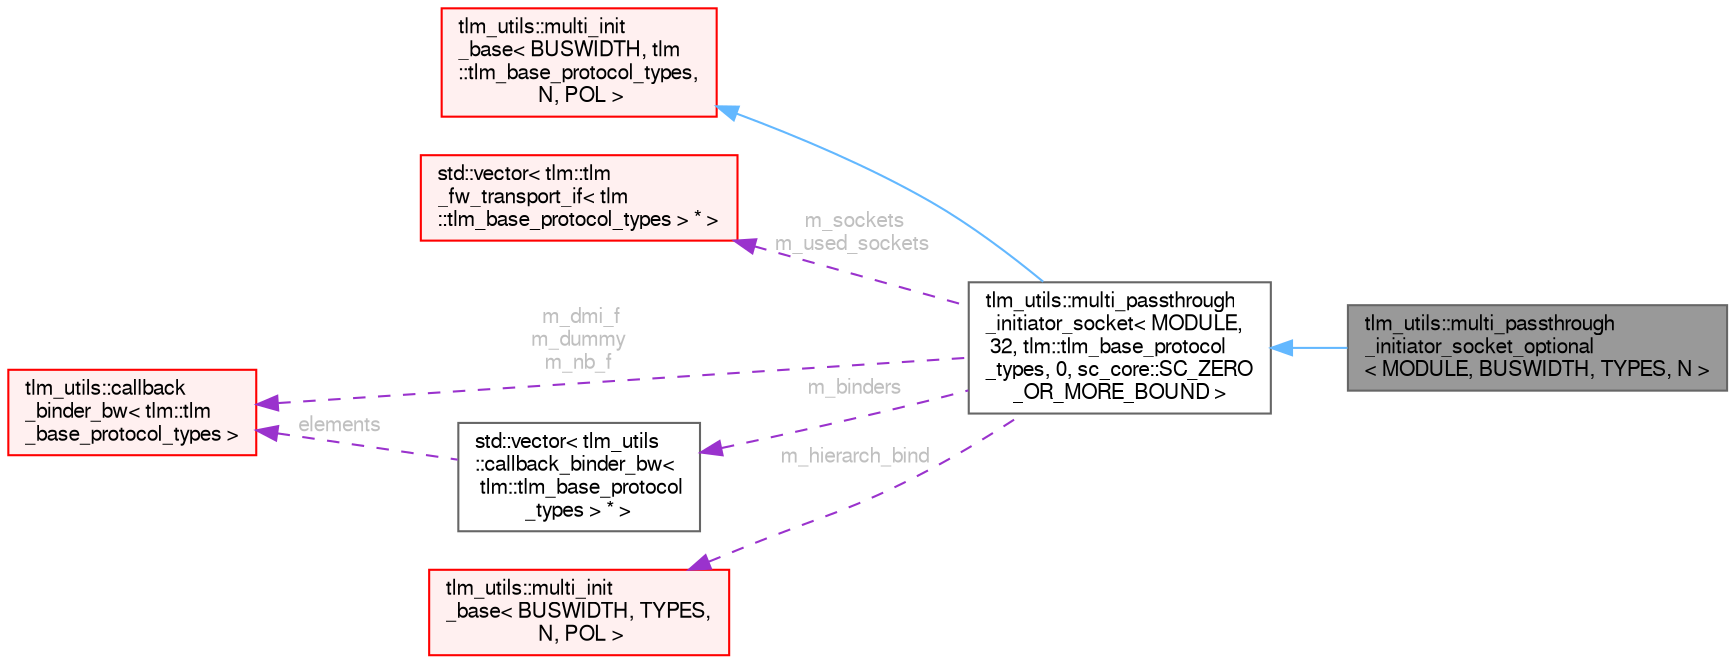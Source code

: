 digraph "tlm_utils::multi_passthrough_initiator_socket_optional&lt; MODULE, BUSWIDTH, TYPES, N &gt;"
{
 // LATEX_PDF_SIZE
  bgcolor="transparent";
  edge [fontname=FreeSans,fontsize=10,labelfontname=FreeSans,labelfontsize=10];
  node [fontname=FreeSans,fontsize=10,shape=box,height=0.2,width=0.4];
  rankdir="LR";
  Node1 [id="Node000001",label="tlm_utils::multi_passthrough\l_initiator_socket_optional\l\< MODULE, BUSWIDTH, TYPES, N \>",height=0.2,width=0.4,color="gray40", fillcolor="grey60", style="filled", fontcolor="black",tooltip=" "];
  Node2 -> Node1 [id="edge1_Node000001_Node000002",dir="back",color="steelblue1",style="solid",tooltip=" "];
  Node2 [id="Node000002",label="tlm_utils::multi_passthrough\l_initiator_socket\< MODULE,\l 32, tlm::tlm_base_protocol\l_types, 0, sc_core::SC_ZERO\l_OR_MORE_BOUND \>",height=0.2,width=0.4,color="gray40", fillcolor="white", style="filled",URL="$a01309.html",tooltip=" "];
  Node3 -> Node2 [id="edge2_Node000002_Node000003",dir="back",color="steelblue1",style="solid",tooltip=" "];
  Node3 [id="Node000003",label="tlm_utils::multi_init\l_base\< BUSWIDTH, tlm\l::tlm_base_protocol_types,\l N, POL \>",height=0.2,width=0.4,color="red", fillcolor="#FFF0F0", style="filled",URL="$a01341.html",tooltip=" "];
  Node12 -> Node2 [id="edge3_Node000002_Node000012",dir="back",color="darkorchid3",style="dashed",tooltip=" ",label=" m_sockets\nm_used_sockets",fontcolor="grey" ];
  Node12 [id="Node000012",label="std::vector\< tlm::tlm\l_fw_transport_if\< tlm\l::tlm_base_protocol_types \> * \>",height=0.2,width=0.4,color="red", fillcolor="#FFF0F0", style="filled",tooltip=" "];
  Node19 -> Node2 [id="edge4_Node000002_Node000019",dir="back",color="darkorchid3",style="dashed",tooltip=" ",label=" m_binders",fontcolor="grey" ];
  Node19 [id="Node000019",label="std::vector\< tlm_utils\l::callback_binder_bw\<\l tlm::tlm_base_protocol\l_types \> * \>",height=0.2,width=0.4,color="gray40", fillcolor="white", style="filled",tooltip=" "];
  Node20 -> Node19 [id="edge5_Node000019_Node000020",dir="back",color="darkorchid3",style="dashed",tooltip=" ",label=" elements",fontcolor="grey" ];
  Node20 [id="Node000020",label="tlm_utils::callback\l_binder_bw\< tlm::tlm\l_base_protocol_types \>",height=0.2,width=0.4,color="red", fillcolor="#FFF0F0", style="filled",URL="$a01333.html",tooltip=" "];
  Node25 -> Node2 [id="edge6_Node000002_Node000025",dir="back",color="darkorchid3",style="dashed",tooltip=" ",label=" m_hierarch_bind",fontcolor="grey" ];
  Node25 [id="Node000025",label="tlm_utils::multi_init\l_base\< BUSWIDTH, TYPES,\l N, POL \>",height=0.2,width=0.4,color="red", fillcolor="#FFF0F0", style="filled",URL="$a01341.html",tooltip=" "];
  Node20 -> Node2 [id="edge7_Node000002_Node000020",dir="back",color="darkorchid3",style="dashed",tooltip=" ",label=" m_dmi_f\nm_dummy\nm_nb_f",fontcolor="grey" ];
}
